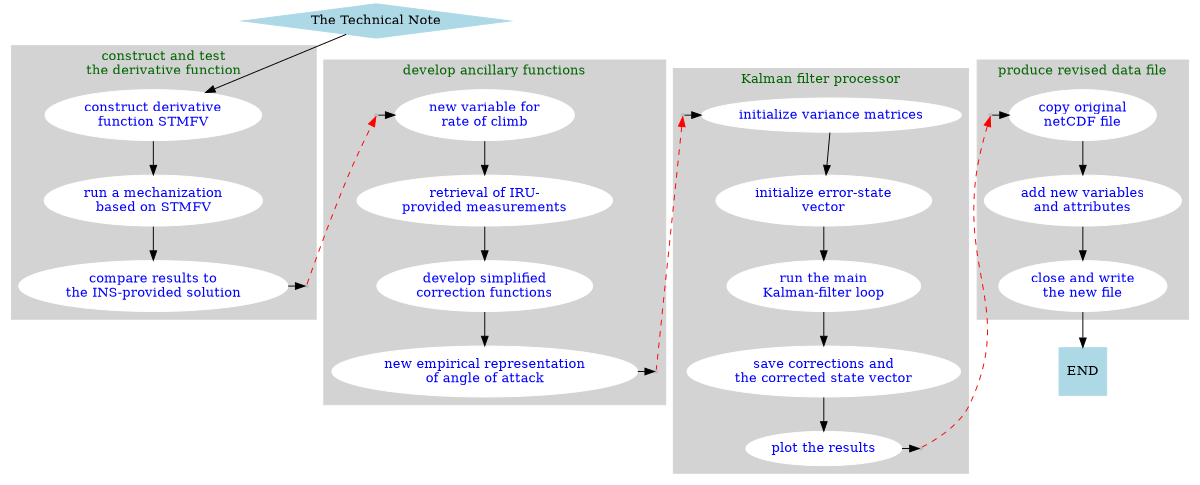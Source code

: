digraph GPC {
  subgraph "cluster4" {
    node [style=filled, color=white, fontcolor=blue];
    style=filled;
    color=lightgrey;
    "construct derivative\nfunction STMFV" -> "run a mechanization\nbased on STMFV" -> "compare results to\nthe INS-provided solution" [weight=9];
    "compare results to\nthe INS-provided solution" -> "(a)" [minlen="0.1",weight=9];
    fontcolor=darkgreen;
    label="construct and test\nthe derivative function";
  }
  subgraph "cluster3" {
    node [style=filled,color=white,fontcolor=blue];
    style=filled;
    color=lightgrey;
    "(b)" -> "new variable for\nrate of climb" [minlen="0.1", weight=20];
    "new variable for\nrate of climb" -> "retrieval of IRU-\nprovided measurements" -> "develop simplified\ncorrection functions" -> "new empirical representation\nof angle of attack" [weight=20];
    "new empirical representation\nof angle of attack" -> "(c)" [minlen=0.1,weight=20];
    fontcolor=darkgreen;
    label="develop ancillary functions";
  }
  subgraph "cluster2" {
    node [style=filled,color=white,fontcolor=blue];
    style=filled;
    color=lightgrey;
    "(d)" -> "initialize variance matrices" [minlen="0.1", weight=20];
    "initialize variance matrices" -> "initialize error-state\nvector" -> "run the main\nKalman-filter loop" -> "save corrections and\nthe corrected state vector" -> "plot the results" [weight=30];
    "plot the results" -> "(e)" [minlen=0.1,weight=30];
    fontcolor=darkgreen;
    label="Kalman filter processor";
  }
    subgraph "cluster1" {
    node [style=filled,color=white,fontcolor=blue];
    style=filled;
    color=lightgrey;
    "(f)" -> "copy original\nnetCDF file" [minlen=0.1, weight=20];
    "copy original\nnetCDF file" -> "add new variables\nand attributes" -> "close and write\nthe new file" [weight=10];
    fontcolor=darkgreen;
    label="produce revised data file";
  }
  size ="8,6";
   node [style=filled, color=lightblue];
  "The Technical Note" [shape=Mdiamond];
  "END" [shape=Msquare];
   node [style=filled, color=white];
   "(a)" [shape=point, color=gray, style="filled"]
   "(b)" [shape=point, color=gray, style="filled"]
   "(c)" [shape=point, color=gray, style="filled"]
   "(d)" [shape=point, color=gray, style="filled"]
   "(e)" [shape=point, color=gray, style="filled"]
   "(f)" [shape=point, color=gray, style="filled"]
   "The Technical Note" -> "construct derivative\nfunction STMFV" [weight=5]
   "The Technical Note" -> "(b)" [style="invis",weight=15];
   "The Technical Note" -> "(d)" [style="invis",weight=5];
   "The Technical Note" -> "(f)" [style="invis",weight=5];
   "close and write\nthe new file" -> "END";
  ## {rank=same;"check for\nrequired variables";"Savitzky-Golay filter\napplied to velocity errors";"construct high-\nrate variables\nby interpolation";}
  # "get GPS l-frame accelerations\nusing a Savitzky-Golay filter" [shape=box, width=3];
  # "reconstruct input-rate\nheading correction\nfrom spline fit" [shape=box,width=2.5];
  # "check for\nrequired variables" [shape=box, width=2];
  # "extract 1-Hz data\nif necessary" [shape=box, width=2];
  # "interpolate for\nmissing variables" [shape=box, width=2];
  # "CorrectHeading ()" -> "check for\nrequired variables" [weight=1];
  # "CorrectHeading ()" -> "(d)" [style="invis",weight=19];
  # "CorrectHeading ()" -> "(f)" [style="invis",weight=20];
  # "(f)" ->  "reconstruct input-rate\nheading correction\nfrom spline fit" [minlen="0.1",weight=20];
  # "CorrectHeading ()" -> "(b)" [style="invis",weight=18];
  # "interpolate for\nmissing variables" -> "construct high-\nrate variables\nby interpolation" [weight=1]
  # "reconstruct input-rate\nheading correction\nfrom spline fit" -> "Return" [weight=20];
  # "interpolate for\nmissing variables" -> "(a)" [weight=10];
  # "use a spline fit" -> "(e)" [weight=10];
  # "correct for inertial\neffects and smooth" -> "(c)" [weight=10];
  # "interpolate for\nmissing variables" -> "Return" [style='invis',weight=1];
  "(a)" -> "(b)" [style=dashed, color=red, weight=1];
  "(d)" -> "(c)" [style=dashed, dir=back,color=red,weight=0];
  "(f)" -> "(e)" [style=dashed, dir=back,color=red, weight=1];
  # "interpolate for\nmissing values" -> "Savitzky-Golay filter\napplied to velocity errors" [color=red, weight=0]
  # {rank = same; "check for\nrequired variables" "Savitzky-Golay filter\napplied to velocity errors" "construct high-\nrate variables\nby interpolation"}
}
